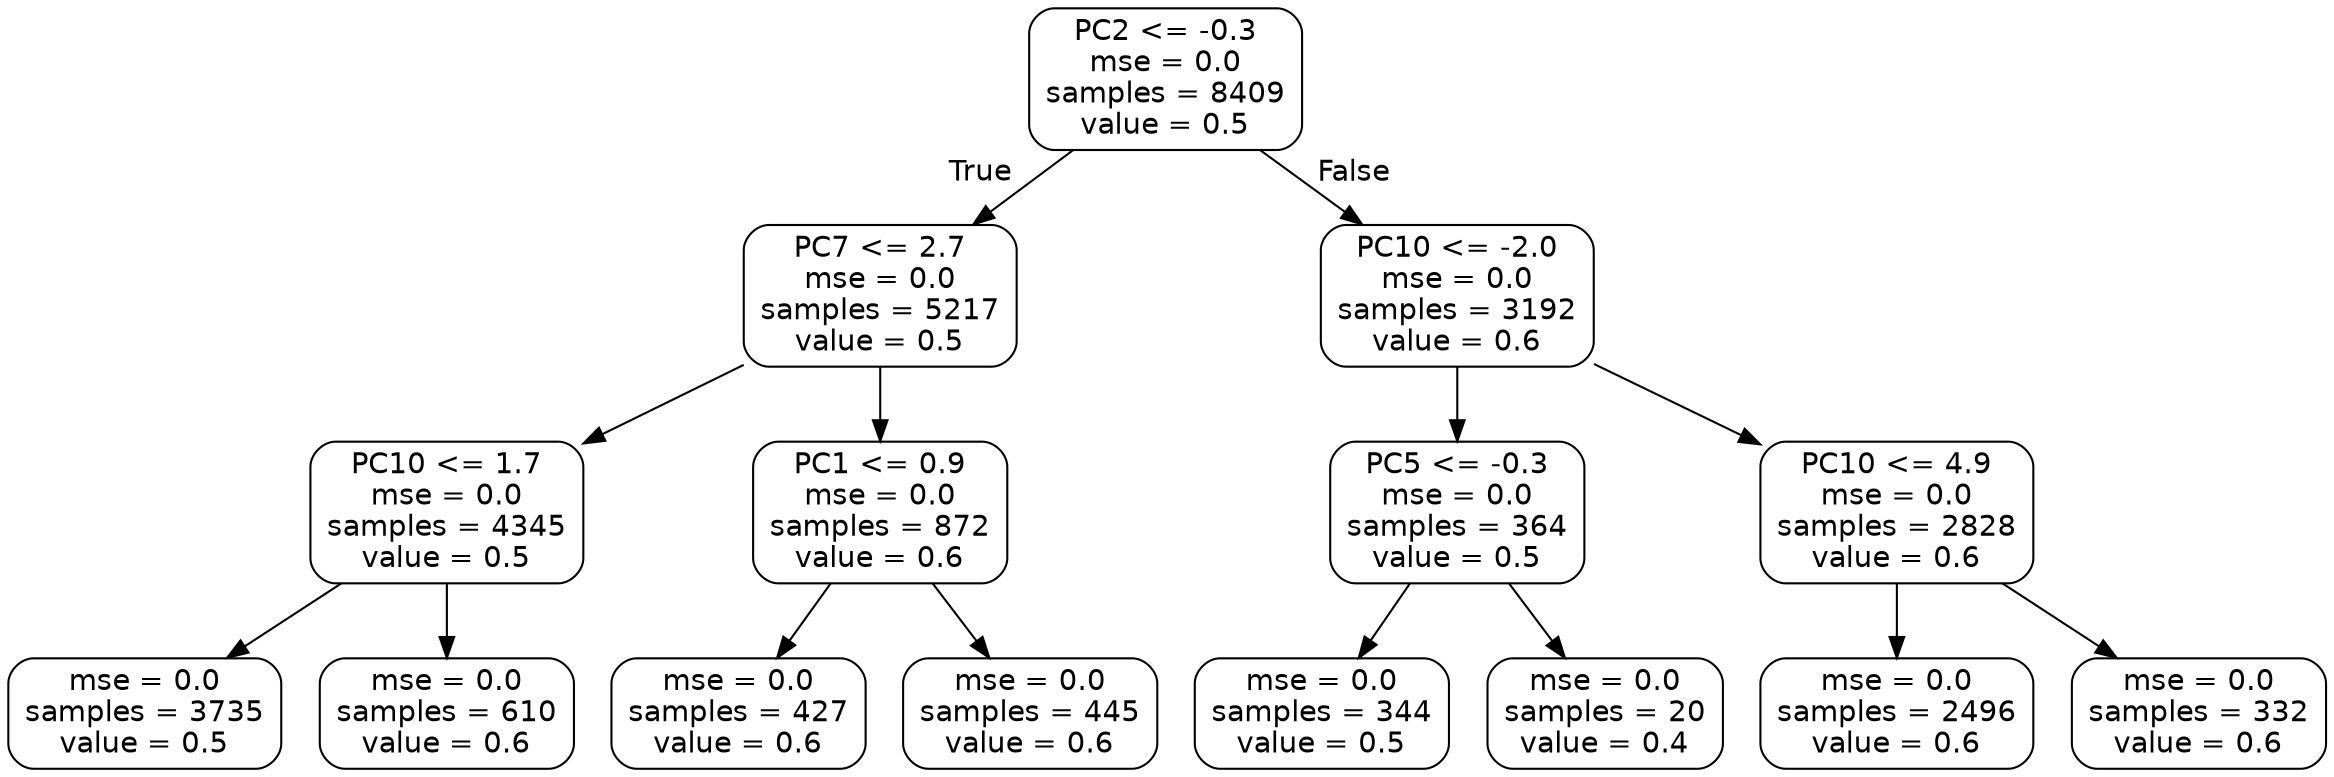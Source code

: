 digraph Tree {
node [shape=box, style="rounded", color="black", fontname=helvetica] ;
edge [fontname=helvetica] ;
0 [label="PC2 <= -0.3\nmse = 0.0\nsamples = 8409\nvalue = 0.5"] ;
1 [label="PC7 <= 2.7\nmse = 0.0\nsamples = 5217\nvalue = 0.5"] ;
0 -> 1 [labeldistance=2.5, labelangle=45, headlabel="True"] ;
2 [label="PC10 <= 1.7\nmse = 0.0\nsamples = 4345\nvalue = 0.5"] ;
1 -> 2 ;
3 [label="mse = 0.0\nsamples = 3735\nvalue = 0.5"] ;
2 -> 3 ;
4 [label="mse = 0.0\nsamples = 610\nvalue = 0.6"] ;
2 -> 4 ;
5 [label="PC1 <= 0.9\nmse = 0.0\nsamples = 872\nvalue = 0.6"] ;
1 -> 5 ;
6 [label="mse = 0.0\nsamples = 427\nvalue = 0.6"] ;
5 -> 6 ;
7 [label="mse = 0.0\nsamples = 445\nvalue = 0.6"] ;
5 -> 7 ;
8 [label="PC10 <= -2.0\nmse = 0.0\nsamples = 3192\nvalue = 0.6"] ;
0 -> 8 [labeldistance=2.5, labelangle=-45, headlabel="False"] ;
9 [label="PC5 <= -0.3\nmse = 0.0\nsamples = 364\nvalue = 0.5"] ;
8 -> 9 ;
10 [label="mse = 0.0\nsamples = 344\nvalue = 0.5"] ;
9 -> 10 ;
11 [label="mse = 0.0\nsamples = 20\nvalue = 0.4"] ;
9 -> 11 ;
12 [label="PC10 <= 4.9\nmse = 0.0\nsamples = 2828\nvalue = 0.6"] ;
8 -> 12 ;
13 [label="mse = 0.0\nsamples = 2496\nvalue = 0.6"] ;
12 -> 13 ;
14 [label="mse = 0.0\nsamples = 332\nvalue = 0.6"] ;
12 -> 14 ;
}